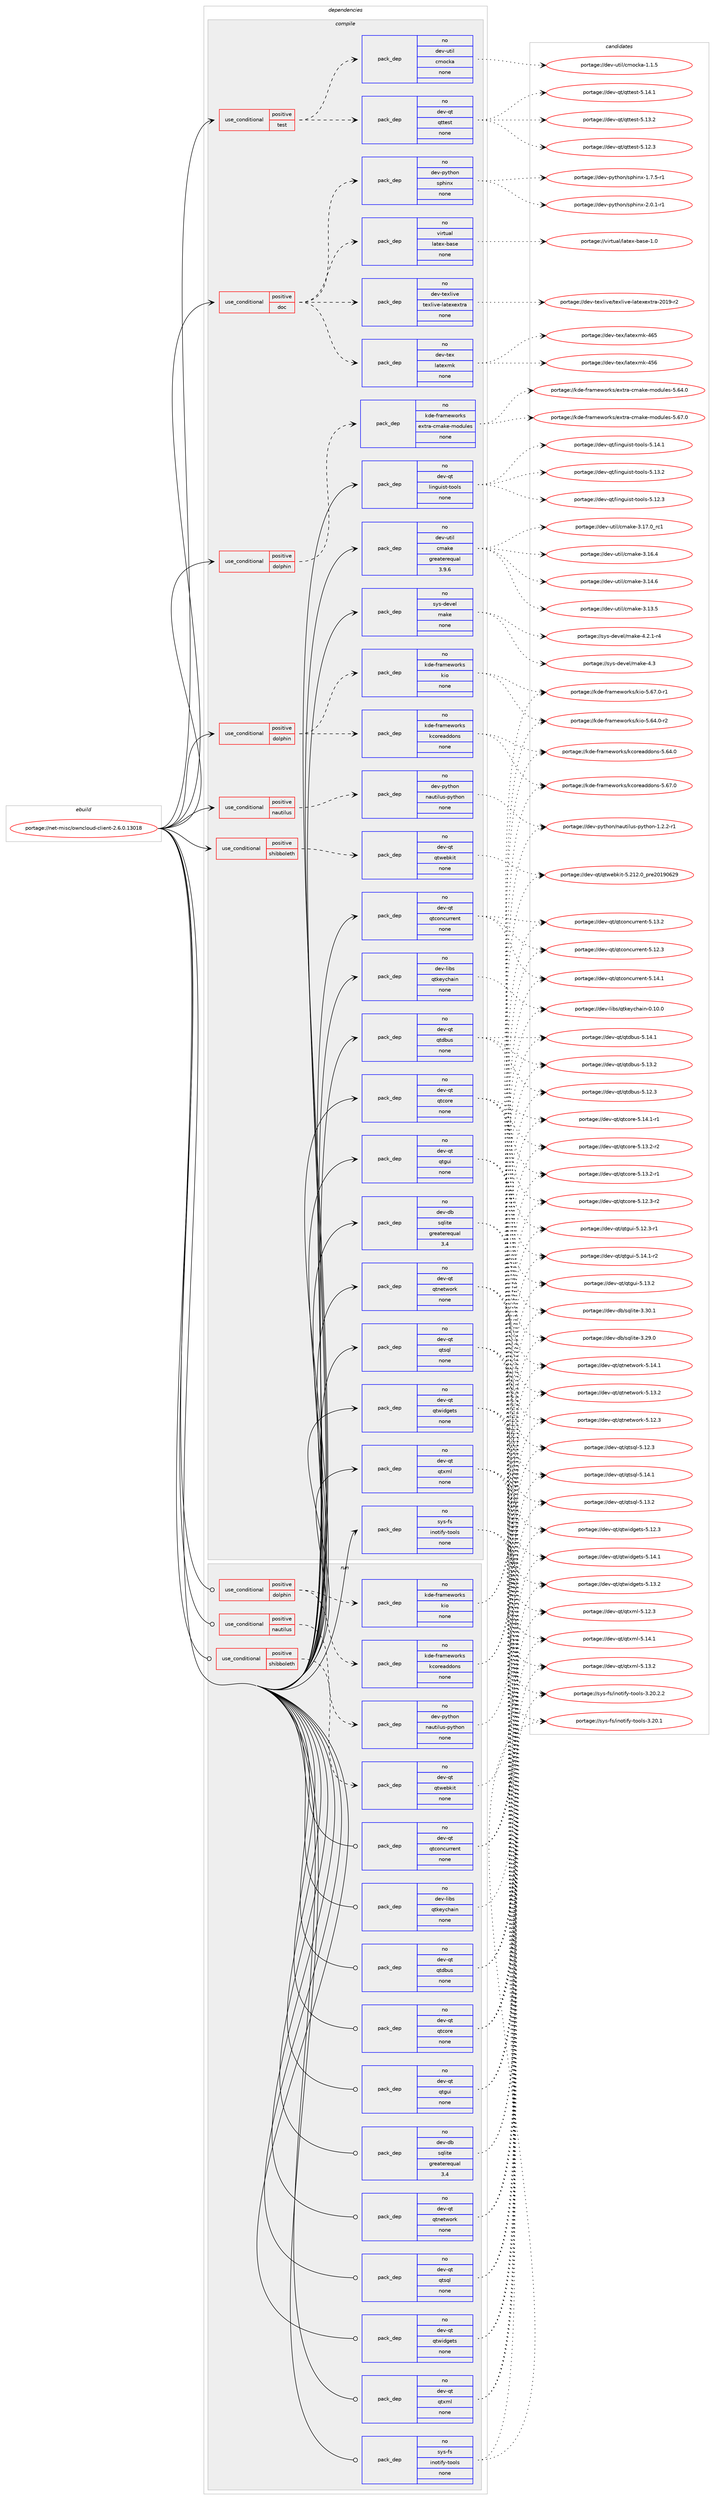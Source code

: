 digraph prolog {

# *************
# Graph options
# *************

newrank=true;
concentrate=true;
compound=true;
graph [rankdir=LR,fontname=Helvetica,fontsize=10,ranksep=1.5];#, ranksep=2.5, nodesep=0.2];
edge  [arrowhead=vee];
node  [fontname=Helvetica,fontsize=10];

# **********
# The ebuild
# **********

subgraph cluster_leftcol {
color=gray;
rank=same;
label=<<i>ebuild</i>>;
id [label="portage://net-misc/owncloud-client-2.6.0.13018", color=red, width=4, href="../net-misc/owncloud-client-2.6.0.13018.svg"];
}

# ****************
# The dependencies
# ****************

subgraph cluster_midcol {
color=gray;
label=<<i>dependencies</i>>;
subgraph cluster_compile {
fillcolor="#eeeeee";
style=filled;
label=<<i>compile</i>>;
subgraph cond16419 {
dependency79088 [label=<<TABLE BORDER="0" CELLBORDER="1" CELLSPACING="0" CELLPADDING="4"><TR><TD ROWSPAN="3" CELLPADDING="10">use_conditional</TD></TR><TR><TD>positive</TD></TR><TR><TD>doc</TD></TR></TABLE>>, shape=none, color=red];
subgraph pack61131 {
dependency79089 [label=<<TABLE BORDER="0" CELLBORDER="1" CELLSPACING="0" CELLPADDING="4" WIDTH="220"><TR><TD ROWSPAN="6" CELLPADDING="30">pack_dep</TD></TR><TR><TD WIDTH="110">no</TD></TR><TR><TD>dev-python</TD></TR><TR><TD>sphinx</TD></TR><TR><TD>none</TD></TR><TR><TD></TD></TR></TABLE>>, shape=none, color=blue];
}
dependency79088:e -> dependency79089:w [weight=20,style="dashed",arrowhead="vee"];
subgraph pack61132 {
dependency79090 [label=<<TABLE BORDER="0" CELLBORDER="1" CELLSPACING="0" CELLPADDING="4" WIDTH="220"><TR><TD ROWSPAN="6" CELLPADDING="30">pack_dep</TD></TR><TR><TD WIDTH="110">no</TD></TR><TR><TD>dev-tex</TD></TR><TR><TD>latexmk</TD></TR><TR><TD>none</TD></TR><TR><TD></TD></TR></TABLE>>, shape=none, color=blue];
}
dependency79088:e -> dependency79090:w [weight=20,style="dashed",arrowhead="vee"];
subgraph pack61133 {
dependency79091 [label=<<TABLE BORDER="0" CELLBORDER="1" CELLSPACING="0" CELLPADDING="4" WIDTH="220"><TR><TD ROWSPAN="6" CELLPADDING="30">pack_dep</TD></TR><TR><TD WIDTH="110">no</TD></TR><TR><TD>dev-texlive</TD></TR><TR><TD>texlive-latexextra</TD></TR><TR><TD>none</TD></TR><TR><TD></TD></TR></TABLE>>, shape=none, color=blue];
}
dependency79088:e -> dependency79091:w [weight=20,style="dashed",arrowhead="vee"];
subgraph pack61134 {
dependency79092 [label=<<TABLE BORDER="0" CELLBORDER="1" CELLSPACING="0" CELLPADDING="4" WIDTH="220"><TR><TD ROWSPAN="6" CELLPADDING="30">pack_dep</TD></TR><TR><TD WIDTH="110">no</TD></TR><TR><TD>virtual</TD></TR><TR><TD>latex-base</TD></TR><TR><TD>none</TD></TR><TR><TD></TD></TR></TABLE>>, shape=none, color=blue];
}
dependency79088:e -> dependency79092:w [weight=20,style="dashed",arrowhead="vee"];
}
id:e -> dependency79088:w [weight=20,style="solid",arrowhead="vee"];
subgraph cond16420 {
dependency79093 [label=<<TABLE BORDER="0" CELLBORDER="1" CELLSPACING="0" CELLPADDING="4"><TR><TD ROWSPAN="3" CELLPADDING="10">use_conditional</TD></TR><TR><TD>positive</TD></TR><TR><TD>dolphin</TD></TR></TABLE>>, shape=none, color=red];
subgraph pack61135 {
dependency79094 [label=<<TABLE BORDER="0" CELLBORDER="1" CELLSPACING="0" CELLPADDING="4" WIDTH="220"><TR><TD ROWSPAN="6" CELLPADDING="30">pack_dep</TD></TR><TR><TD WIDTH="110">no</TD></TR><TR><TD>kde-frameworks</TD></TR><TR><TD>extra-cmake-modules</TD></TR><TR><TD>none</TD></TR><TR><TD></TD></TR></TABLE>>, shape=none, color=blue];
}
dependency79093:e -> dependency79094:w [weight=20,style="dashed",arrowhead="vee"];
}
id:e -> dependency79093:w [weight=20,style="solid",arrowhead="vee"];
subgraph cond16421 {
dependency79095 [label=<<TABLE BORDER="0" CELLBORDER="1" CELLSPACING="0" CELLPADDING="4"><TR><TD ROWSPAN="3" CELLPADDING="10">use_conditional</TD></TR><TR><TD>positive</TD></TR><TR><TD>dolphin</TD></TR></TABLE>>, shape=none, color=red];
subgraph pack61136 {
dependency79096 [label=<<TABLE BORDER="0" CELLBORDER="1" CELLSPACING="0" CELLPADDING="4" WIDTH="220"><TR><TD ROWSPAN="6" CELLPADDING="30">pack_dep</TD></TR><TR><TD WIDTH="110">no</TD></TR><TR><TD>kde-frameworks</TD></TR><TR><TD>kcoreaddons</TD></TR><TR><TD>none</TD></TR><TR><TD></TD></TR></TABLE>>, shape=none, color=blue];
}
dependency79095:e -> dependency79096:w [weight=20,style="dashed",arrowhead="vee"];
subgraph pack61137 {
dependency79097 [label=<<TABLE BORDER="0" CELLBORDER="1" CELLSPACING="0" CELLPADDING="4" WIDTH="220"><TR><TD ROWSPAN="6" CELLPADDING="30">pack_dep</TD></TR><TR><TD WIDTH="110">no</TD></TR><TR><TD>kde-frameworks</TD></TR><TR><TD>kio</TD></TR><TR><TD>none</TD></TR><TR><TD></TD></TR></TABLE>>, shape=none, color=blue];
}
dependency79095:e -> dependency79097:w [weight=20,style="dashed",arrowhead="vee"];
}
id:e -> dependency79095:w [weight=20,style="solid",arrowhead="vee"];
subgraph cond16422 {
dependency79098 [label=<<TABLE BORDER="0" CELLBORDER="1" CELLSPACING="0" CELLPADDING="4"><TR><TD ROWSPAN="3" CELLPADDING="10">use_conditional</TD></TR><TR><TD>positive</TD></TR><TR><TD>nautilus</TD></TR></TABLE>>, shape=none, color=red];
subgraph pack61138 {
dependency79099 [label=<<TABLE BORDER="0" CELLBORDER="1" CELLSPACING="0" CELLPADDING="4" WIDTH="220"><TR><TD ROWSPAN="6" CELLPADDING="30">pack_dep</TD></TR><TR><TD WIDTH="110">no</TD></TR><TR><TD>dev-python</TD></TR><TR><TD>nautilus-python</TD></TR><TR><TD>none</TD></TR><TR><TD></TD></TR></TABLE>>, shape=none, color=blue];
}
dependency79098:e -> dependency79099:w [weight=20,style="dashed",arrowhead="vee"];
}
id:e -> dependency79098:w [weight=20,style="solid",arrowhead="vee"];
subgraph cond16423 {
dependency79100 [label=<<TABLE BORDER="0" CELLBORDER="1" CELLSPACING="0" CELLPADDING="4"><TR><TD ROWSPAN="3" CELLPADDING="10">use_conditional</TD></TR><TR><TD>positive</TD></TR><TR><TD>shibboleth</TD></TR></TABLE>>, shape=none, color=red];
subgraph pack61139 {
dependency79101 [label=<<TABLE BORDER="0" CELLBORDER="1" CELLSPACING="0" CELLPADDING="4" WIDTH="220"><TR><TD ROWSPAN="6" CELLPADDING="30">pack_dep</TD></TR><TR><TD WIDTH="110">no</TD></TR><TR><TD>dev-qt</TD></TR><TR><TD>qtwebkit</TD></TR><TR><TD>none</TD></TR><TR><TD></TD></TR></TABLE>>, shape=none, color=blue];
}
dependency79100:e -> dependency79101:w [weight=20,style="dashed",arrowhead="vee"];
}
id:e -> dependency79100:w [weight=20,style="solid",arrowhead="vee"];
subgraph cond16424 {
dependency79102 [label=<<TABLE BORDER="0" CELLBORDER="1" CELLSPACING="0" CELLPADDING="4"><TR><TD ROWSPAN="3" CELLPADDING="10">use_conditional</TD></TR><TR><TD>positive</TD></TR><TR><TD>test</TD></TR></TABLE>>, shape=none, color=red];
subgraph pack61140 {
dependency79103 [label=<<TABLE BORDER="0" CELLBORDER="1" CELLSPACING="0" CELLPADDING="4" WIDTH="220"><TR><TD ROWSPAN="6" CELLPADDING="30">pack_dep</TD></TR><TR><TD WIDTH="110">no</TD></TR><TR><TD>dev-util</TD></TR><TR><TD>cmocka</TD></TR><TR><TD>none</TD></TR><TR><TD></TD></TR></TABLE>>, shape=none, color=blue];
}
dependency79102:e -> dependency79103:w [weight=20,style="dashed",arrowhead="vee"];
subgraph pack61141 {
dependency79104 [label=<<TABLE BORDER="0" CELLBORDER="1" CELLSPACING="0" CELLPADDING="4" WIDTH="220"><TR><TD ROWSPAN="6" CELLPADDING="30">pack_dep</TD></TR><TR><TD WIDTH="110">no</TD></TR><TR><TD>dev-qt</TD></TR><TR><TD>qttest</TD></TR><TR><TD>none</TD></TR><TR><TD></TD></TR></TABLE>>, shape=none, color=blue];
}
dependency79102:e -> dependency79104:w [weight=20,style="dashed",arrowhead="vee"];
}
id:e -> dependency79102:w [weight=20,style="solid",arrowhead="vee"];
subgraph pack61142 {
dependency79105 [label=<<TABLE BORDER="0" CELLBORDER="1" CELLSPACING="0" CELLPADDING="4" WIDTH="220"><TR><TD ROWSPAN="6" CELLPADDING="30">pack_dep</TD></TR><TR><TD WIDTH="110">no</TD></TR><TR><TD>dev-db</TD></TR><TR><TD>sqlite</TD></TR><TR><TD>greaterequal</TD></TR><TR><TD>3.4</TD></TR></TABLE>>, shape=none, color=blue];
}
id:e -> dependency79105:w [weight=20,style="solid",arrowhead="vee"];
subgraph pack61143 {
dependency79106 [label=<<TABLE BORDER="0" CELLBORDER="1" CELLSPACING="0" CELLPADDING="4" WIDTH="220"><TR><TD ROWSPAN="6" CELLPADDING="30">pack_dep</TD></TR><TR><TD WIDTH="110">no</TD></TR><TR><TD>dev-libs</TD></TR><TR><TD>qtkeychain</TD></TR><TR><TD>none</TD></TR><TR><TD></TD></TR></TABLE>>, shape=none, color=blue];
}
id:e -> dependency79106:w [weight=20,style="solid",arrowhead="vee"];
subgraph pack61144 {
dependency79107 [label=<<TABLE BORDER="0" CELLBORDER="1" CELLSPACING="0" CELLPADDING="4" WIDTH="220"><TR><TD ROWSPAN="6" CELLPADDING="30">pack_dep</TD></TR><TR><TD WIDTH="110">no</TD></TR><TR><TD>dev-qt</TD></TR><TR><TD>linguist-tools</TD></TR><TR><TD>none</TD></TR><TR><TD></TD></TR></TABLE>>, shape=none, color=blue];
}
id:e -> dependency79107:w [weight=20,style="solid",arrowhead="vee"];
subgraph pack61145 {
dependency79108 [label=<<TABLE BORDER="0" CELLBORDER="1" CELLSPACING="0" CELLPADDING="4" WIDTH="220"><TR><TD ROWSPAN="6" CELLPADDING="30">pack_dep</TD></TR><TR><TD WIDTH="110">no</TD></TR><TR><TD>dev-qt</TD></TR><TR><TD>qtconcurrent</TD></TR><TR><TD>none</TD></TR><TR><TD></TD></TR></TABLE>>, shape=none, color=blue];
}
id:e -> dependency79108:w [weight=20,style="solid",arrowhead="vee"];
subgraph pack61146 {
dependency79109 [label=<<TABLE BORDER="0" CELLBORDER="1" CELLSPACING="0" CELLPADDING="4" WIDTH="220"><TR><TD ROWSPAN="6" CELLPADDING="30">pack_dep</TD></TR><TR><TD WIDTH="110">no</TD></TR><TR><TD>dev-qt</TD></TR><TR><TD>qtcore</TD></TR><TR><TD>none</TD></TR><TR><TD></TD></TR></TABLE>>, shape=none, color=blue];
}
id:e -> dependency79109:w [weight=20,style="solid",arrowhead="vee"];
subgraph pack61147 {
dependency79110 [label=<<TABLE BORDER="0" CELLBORDER="1" CELLSPACING="0" CELLPADDING="4" WIDTH="220"><TR><TD ROWSPAN="6" CELLPADDING="30">pack_dep</TD></TR><TR><TD WIDTH="110">no</TD></TR><TR><TD>dev-qt</TD></TR><TR><TD>qtdbus</TD></TR><TR><TD>none</TD></TR><TR><TD></TD></TR></TABLE>>, shape=none, color=blue];
}
id:e -> dependency79110:w [weight=20,style="solid",arrowhead="vee"];
subgraph pack61148 {
dependency79111 [label=<<TABLE BORDER="0" CELLBORDER="1" CELLSPACING="0" CELLPADDING="4" WIDTH="220"><TR><TD ROWSPAN="6" CELLPADDING="30">pack_dep</TD></TR><TR><TD WIDTH="110">no</TD></TR><TR><TD>dev-qt</TD></TR><TR><TD>qtgui</TD></TR><TR><TD>none</TD></TR><TR><TD></TD></TR></TABLE>>, shape=none, color=blue];
}
id:e -> dependency79111:w [weight=20,style="solid",arrowhead="vee"];
subgraph pack61149 {
dependency79112 [label=<<TABLE BORDER="0" CELLBORDER="1" CELLSPACING="0" CELLPADDING="4" WIDTH="220"><TR><TD ROWSPAN="6" CELLPADDING="30">pack_dep</TD></TR><TR><TD WIDTH="110">no</TD></TR><TR><TD>dev-qt</TD></TR><TR><TD>qtnetwork</TD></TR><TR><TD>none</TD></TR><TR><TD></TD></TR></TABLE>>, shape=none, color=blue];
}
id:e -> dependency79112:w [weight=20,style="solid",arrowhead="vee"];
subgraph pack61150 {
dependency79113 [label=<<TABLE BORDER="0" CELLBORDER="1" CELLSPACING="0" CELLPADDING="4" WIDTH="220"><TR><TD ROWSPAN="6" CELLPADDING="30">pack_dep</TD></TR><TR><TD WIDTH="110">no</TD></TR><TR><TD>dev-qt</TD></TR><TR><TD>qtsql</TD></TR><TR><TD>none</TD></TR><TR><TD></TD></TR></TABLE>>, shape=none, color=blue];
}
id:e -> dependency79113:w [weight=20,style="solid",arrowhead="vee"];
subgraph pack61151 {
dependency79114 [label=<<TABLE BORDER="0" CELLBORDER="1" CELLSPACING="0" CELLPADDING="4" WIDTH="220"><TR><TD ROWSPAN="6" CELLPADDING="30">pack_dep</TD></TR><TR><TD WIDTH="110">no</TD></TR><TR><TD>dev-qt</TD></TR><TR><TD>qtwidgets</TD></TR><TR><TD>none</TD></TR><TR><TD></TD></TR></TABLE>>, shape=none, color=blue];
}
id:e -> dependency79114:w [weight=20,style="solid",arrowhead="vee"];
subgraph pack61152 {
dependency79115 [label=<<TABLE BORDER="0" CELLBORDER="1" CELLSPACING="0" CELLPADDING="4" WIDTH="220"><TR><TD ROWSPAN="6" CELLPADDING="30">pack_dep</TD></TR><TR><TD WIDTH="110">no</TD></TR><TR><TD>dev-qt</TD></TR><TR><TD>qtxml</TD></TR><TR><TD>none</TD></TR><TR><TD></TD></TR></TABLE>>, shape=none, color=blue];
}
id:e -> dependency79115:w [weight=20,style="solid",arrowhead="vee"];
subgraph pack61153 {
dependency79116 [label=<<TABLE BORDER="0" CELLBORDER="1" CELLSPACING="0" CELLPADDING="4" WIDTH="220"><TR><TD ROWSPAN="6" CELLPADDING="30">pack_dep</TD></TR><TR><TD WIDTH="110">no</TD></TR><TR><TD>dev-util</TD></TR><TR><TD>cmake</TD></TR><TR><TD>greaterequal</TD></TR><TR><TD>3.9.6</TD></TR></TABLE>>, shape=none, color=blue];
}
id:e -> dependency79116:w [weight=20,style="solid",arrowhead="vee"];
subgraph pack61154 {
dependency79117 [label=<<TABLE BORDER="0" CELLBORDER="1" CELLSPACING="0" CELLPADDING="4" WIDTH="220"><TR><TD ROWSPAN="6" CELLPADDING="30">pack_dep</TD></TR><TR><TD WIDTH="110">no</TD></TR><TR><TD>sys-devel</TD></TR><TR><TD>make</TD></TR><TR><TD>none</TD></TR><TR><TD></TD></TR></TABLE>>, shape=none, color=blue];
}
id:e -> dependency79117:w [weight=20,style="solid",arrowhead="vee"];
subgraph pack61155 {
dependency79118 [label=<<TABLE BORDER="0" CELLBORDER="1" CELLSPACING="0" CELLPADDING="4" WIDTH="220"><TR><TD ROWSPAN="6" CELLPADDING="30">pack_dep</TD></TR><TR><TD WIDTH="110">no</TD></TR><TR><TD>sys-fs</TD></TR><TR><TD>inotify-tools</TD></TR><TR><TD>none</TD></TR><TR><TD></TD></TR></TABLE>>, shape=none, color=blue];
}
id:e -> dependency79118:w [weight=20,style="solid",arrowhead="vee"];
}
subgraph cluster_compileandrun {
fillcolor="#eeeeee";
style=filled;
label=<<i>compile and run</i>>;
}
subgraph cluster_run {
fillcolor="#eeeeee";
style=filled;
label=<<i>run</i>>;
subgraph cond16425 {
dependency79119 [label=<<TABLE BORDER="0" CELLBORDER="1" CELLSPACING="0" CELLPADDING="4"><TR><TD ROWSPAN="3" CELLPADDING="10">use_conditional</TD></TR><TR><TD>positive</TD></TR><TR><TD>dolphin</TD></TR></TABLE>>, shape=none, color=red];
subgraph pack61156 {
dependency79120 [label=<<TABLE BORDER="0" CELLBORDER="1" CELLSPACING="0" CELLPADDING="4" WIDTH="220"><TR><TD ROWSPAN="6" CELLPADDING="30">pack_dep</TD></TR><TR><TD WIDTH="110">no</TD></TR><TR><TD>kde-frameworks</TD></TR><TR><TD>kcoreaddons</TD></TR><TR><TD>none</TD></TR><TR><TD></TD></TR></TABLE>>, shape=none, color=blue];
}
dependency79119:e -> dependency79120:w [weight=20,style="dashed",arrowhead="vee"];
subgraph pack61157 {
dependency79121 [label=<<TABLE BORDER="0" CELLBORDER="1" CELLSPACING="0" CELLPADDING="4" WIDTH="220"><TR><TD ROWSPAN="6" CELLPADDING="30">pack_dep</TD></TR><TR><TD WIDTH="110">no</TD></TR><TR><TD>kde-frameworks</TD></TR><TR><TD>kio</TD></TR><TR><TD>none</TD></TR><TR><TD></TD></TR></TABLE>>, shape=none, color=blue];
}
dependency79119:e -> dependency79121:w [weight=20,style="dashed",arrowhead="vee"];
}
id:e -> dependency79119:w [weight=20,style="solid",arrowhead="odot"];
subgraph cond16426 {
dependency79122 [label=<<TABLE BORDER="0" CELLBORDER="1" CELLSPACING="0" CELLPADDING="4"><TR><TD ROWSPAN="3" CELLPADDING="10">use_conditional</TD></TR><TR><TD>positive</TD></TR><TR><TD>nautilus</TD></TR></TABLE>>, shape=none, color=red];
subgraph pack61158 {
dependency79123 [label=<<TABLE BORDER="0" CELLBORDER="1" CELLSPACING="0" CELLPADDING="4" WIDTH="220"><TR><TD ROWSPAN="6" CELLPADDING="30">pack_dep</TD></TR><TR><TD WIDTH="110">no</TD></TR><TR><TD>dev-python</TD></TR><TR><TD>nautilus-python</TD></TR><TR><TD>none</TD></TR><TR><TD></TD></TR></TABLE>>, shape=none, color=blue];
}
dependency79122:e -> dependency79123:w [weight=20,style="dashed",arrowhead="vee"];
}
id:e -> dependency79122:w [weight=20,style="solid",arrowhead="odot"];
subgraph cond16427 {
dependency79124 [label=<<TABLE BORDER="0" CELLBORDER="1" CELLSPACING="0" CELLPADDING="4"><TR><TD ROWSPAN="3" CELLPADDING="10">use_conditional</TD></TR><TR><TD>positive</TD></TR><TR><TD>shibboleth</TD></TR></TABLE>>, shape=none, color=red];
subgraph pack61159 {
dependency79125 [label=<<TABLE BORDER="0" CELLBORDER="1" CELLSPACING="0" CELLPADDING="4" WIDTH="220"><TR><TD ROWSPAN="6" CELLPADDING="30">pack_dep</TD></TR><TR><TD WIDTH="110">no</TD></TR><TR><TD>dev-qt</TD></TR><TR><TD>qtwebkit</TD></TR><TR><TD>none</TD></TR><TR><TD></TD></TR></TABLE>>, shape=none, color=blue];
}
dependency79124:e -> dependency79125:w [weight=20,style="dashed",arrowhead="vee"];
}
id:e -> dependency79124:w [weight=20,style="solid",arrowhead="odot"];
subgraph pack61160 {
dependency79126 [label=<<TABLE BORDER="0" CELLBORDER="1" CELLSPACING="0" CELLPADDING="4" WIDTH="220"><TR><TD ROWSPAN="6" CELLPADDING="30">pack_dep</TD></TR><TR><TD WIDTH="110">no</TD></TR><TR><TD>dev-db</TD></TR><TR><TD>sqlite</TD></TR><TR><TD>greaterequal</TD></TR><TR><TD>3.4</TD></TR></TABLE>>, shape=none, color=blue];
}
id:e -> dependency79126:w [weight=20,style="solid",arrowhead="odot"];
subgraph pack61161 {
dependency79127 [label=<<TABLE BORDER="0" CELLBORDER="1" CELLSPACING="0" CELLPADDING="4" WIDTH="220"><TR><TD ROWSPAN="6" CELLPADDING="30">pack_dep</TD></TR><TR><TD WIDTH="110">no</TD></TR><TR><TD>dev-libs</TD></TR><TR><TD>qtkeychain</TD></TR><TR><TD>none</TD></TR><TR><TD></TD></TR></TABLE>>, shape=none, color=blue];
}
id:e -> dependency79127:w [weight=20,style="solid",arrowhead="odot"];
subgraph pack61162 {
dependency79128 [label=<<TABLE BORDER="0" CELLBORDER="1" CELLSPACING="0" CELLPADDING="4" WIDTH="220"><TR><TD ROWSPAN="6" CELLPADDING="30">pack_dep</TD></TR><TR><TD WIDTH="110">no</TD></TR><TR><TD>dev-qt</TD></TR><TR><TD>qtconcurrent</TD></TR><TR><TD>none</TD></TR><TR><TD></TD></TR></TABLE>>, shape=none, color=blue];
}
id:e -> dependency79128:w [weight=20,style="solid",arrowhead="odot"];
subgraph pack61163 {
dependency79129 [label=<<TABLE BORDER="0" CELLBORDER="1" CELLSPACING="0" CELLPADDING="4" WIDTH="220"><TR><TD ROWSPAN="6" CELLPADDING="30">pack_dep</TD></TR><TR><TD WIDTH="110">no</TD></TR><TR><TD>dev-qt</TD></TR><TR><TD>qtcore</TD></TR><TR><TD>none</TD></TR><TR><TD></TD></TR></TABLE>>, shape=none, color=blue];
}
id:e -> dependency79129:w [weight=20,style="solid",arrowhead="odot"];
subgraph pack61164 {
dependency79130 [label=<<TABLE BORDER="0" CELLBORDER="1" CELLSPACING="0" CELLPADDING="4" WIDTH="220"><TR><TD ROWSPAN="6" CELLPADDING="30">pack_dep</TD></TR><TR><TD WIDTH="110">no</TD></TR><TR><TD>dev-qt</TD></TR><TR><TD>qtdbus</TD></TR><TR><TD>none</TD></TR><TR><TD></TD></TR></TABLE>>, shape=none, color=blue];
}
id:e -> dependency79130:w [weight=20,style="solid",arrowhead="odot"];
subgraph pack61165 {
dependency79131 [label=<<TABLE BORDER="0" CELLBORDER="1" CELLSPACING="0" CELLPADDING="4" WIDTH="220"><TR><TD ROWSPAN="6" CELLPADDING="30">pack_dep</TD></TR><TR><TD WIDTH="110">no</TD></TR><TR><TD>dev-qt</TD></TR><TR><TD>qtgui</TD></TR><TR><TD>none</TD></TR><TR><TD></TD></TR></TABLE>>, shape=none, color=blue];
}
id:e -> dependency79131:w [weight=20,style="solid",arrowhead="odot"];
subgraph pack61166 {
dependency79132 [label=<<TABLE BORDER="0" CELLBORDER="1" CELLSPACING="0" CELLPADDING="4" WIDTH="220"><TR><TD ROWSPAN="6" CELLPADDING="30">pack_dep</TD></TR><TR><TD WIDTH="110">no</TD></TR><TR><TD>dev-qt</TD></TR><TR><TD>qtnetwork</TD></TR><TR><TD>none</TD></TR><TR><TD></TD></TR></TABLE>>, shape=none, color=blue];
}
id:e -> dependency79132:w [weight=20,style="solid",arrowhead="odot"];
subgraph pack61167 {
dependency79133 [label=<<TABLE BORDER="0" CELLBORDER="1" CELLSPACING="0" CELLPADDING="4" WIDTH="220"><TR><TD ROWSPAN="6" CELLPADDING="30">pack_dep</TD></TR><TR><TD WIDTH="110">no</TD></TR><TR><TD>dev-qt</TD></TR><TR><TD>qtsql</TD></TR><TR><TD>none</TD></TR><TR><TD></TD></TR></TABLE>>, shape=none, color=blue];
}
id:e -> dependency79133:w [weight=20,style="solid",arrowhead="odot"];
subgraph pack61168 {
dependency79134 [label=<<TABLE BORDER="0" CELLBORDER="1" CELLSPACING="0" CELLPADDING="4" WIDTH="220"><TR><TD ROWSPAN="6" CELLPADDING="30">pack_dep</TD></TR><TR><TD WIDTH="110">no</TD></TR><TR><TD>dev-qt</TD></TR><TR><TD>qtwidgets</TD></TR><TR><TD>none</TD></TR><TR><TD></TD></TR></TABLE>>, shape=none, color=blue];
}
id:e -> dependency79134:w [weight=20,style="solid",arrowhead="odot"];
subgraph pack61169 {
dependency79135 [label=<<TABLE BORDER="0" CELLBORDER="1" CELLSPACING="0" CELLPADDING="4" WIDTH="220"><TR><TD ROWSPAN="6" CELLPADDING="30">pack_dep</TD></TR><TR><TD WIDTH="110">no</TD></TR><TR><TD>dev-qt</TD></TR><TR><TD>qtxml</TD></TR><TR><TD>none</TD></TR><TR><TD></TD></TR></TABLE>>, shape=none, color=blue];
}
id:e -> dependency79135:w [weight=20,style="solid",arrowhead="odot"];
subgraph pack61170 {
dependency79136 [label=<<TABLE BORDER="0" CELLBORDER="1" CELLSPACING="0" CELLPADDING="4" WIDTH="220"><TR><TD ROWSPAN="6" CELLPADDING="30">pack_dep</TD></TR><TR><TD WIDTH="110">no</TD></TR><TR><TD>sys-fs</TD></TR><TR><TD>inotify-tools</TD></TR><TR><TD>none</TD></TR><TR><TD></TD></TR></TABLE>>, shape=none, color=blue];
}
id:e -> dependency79136:w [weight=20,style="solid",arrowhead="odot"];
}
}

# **************
# The candidates
# **************

subgraph cluster_choices {
rank=same;
color=gray;
label=<<i>candidates</i>>;

subgraph choice61131 {
color=black;
nodesep=1;
choice10010111845112121116104111110471151121041051101204550464846494511449 [label="portage://dev-python/sphinx-2.0.1-r1", color=red, width=4,href="../dev-python/sphinx-2.0.1-r1.svg"];
choice10010111845112121116104111110471151121041051101204549465546534511449 [label="portage://dev-python/sphinx-1.7.5-r1", color=red, width=4,href="../dev-python/sphinx-1.7.5-r1.svg"];
dependency79089:e -> choice10010111845112121116104111110471151121041051101204550464846494511449:w [style=dotted,weight="100"];
dependency79089:e -> choice10010111845112121116104111110471151121041051101204549465546534511449:w [style=dotted,weight="100"];
}
subgraph choice61132 {
color=black;
nodesep=1;
choice10010111845116101120471089711610112010910745525453 [label="portage://dev-tex/latexmk-465", color=red, width=4,href="../dev-tex/latexmk-465.svg"];
choice10010111845116101120471089711610112010910745525354 [label="portage://dev-tex/latexmk-456", color=red, width=4,href="../dev-tex/latexmk-456.svg"];
dependency79090:e -> choice10010111845116101120471089711610112010910745525453:w [style=dotted,weight="100"];
dependency79090:e -> choice10010111845116101120471089711610112010910745525354:w [style=dotted,weight="100"];
}
subgraph choice61133 {
color=black;
nodesep=1;
choice100101118451161011201081051181014711610112010810511810145108971161011201011201161149745504849574511450 [label="portage://dev-texlive/texlive-latexextra-2019-r2", color=red, width=4,href="../dev-texlive/texlive-latexextra-2019-r2.svg"];
dependency79091:e -> choice100101118451161011201081051181014711610112010810511810145108971161011201011201161149745504849574511450:w [style=dotted,weight="100"];
}
subgraph choice61134 {
color=black;
nodesep=1;
choice11810511411611797108471089711610112045989711510145494648 [label="portage://virtual/latex-base-1.0", color=red, width=4,href="../virtual/latex-base-1.0.svg"];
dependency79092:e -> choice11810511411611797108471089711610112045989711510145494648:w [style=dotted,weight="100"];
}
subgraph choice61135 {
color=black;
nodesep=1;
choice107100101451021149710910111911111410711547101120116114974599109971071014510911110011710810111545534654554648 [label="portage://kde-frameworks/extra-cmake-modules-5.67.0", color=red, width=4,href="../kde-frameworks/extra-cmake-modules-5.67.0.svg"];
choice107100101451021149710910111911111410711547101120116114974599109971071014510911110011710810111545534654524648 [label="portage://kde-frameworks/extra-cmake-modules-5.64.0", color=red, width=4,href="../kde-frameworks/extra-cmake-modules-5.64.0.svg"];
dependency79094:e -> choice107100101451021149710910111911111410711547101120116114974599109971071014510911110011710810111545534654554648:w [style=dotted,weight="100"];
dependency79094:e -> choice107100101451021149710910111911111410711547101120116114974599109971071014510911110011710810111545534654524648:w [style=dotted,weight="100"];
}
subgraph choice61136 {
color=black;
nodesep=1;
choice107100101451021149710910111911111410711547107991111141019710010011111011545534654554648 [label="portage://kde-frameworks/kcoreaddons-5.67.0", color=red, width=4,href="../kde-frameworks/kcoreaddons-5.67.0.svg"];
choice107100101451021149710910111911111410711547107991111141019710010011111011545534654524648 [label="portage://kde-frameworks/kcoreaddons-5.64.0", color=red, width=4,href="../kde-frameworks/kcoreaddons-5.64.0.svg"];
dependency79096:e -> choice107100101451021149710910111911111410711547107991111141019710010011111011545534654554648:w [style=dotted,weight="100"];
dependency79096:e -> choice107100101451021149710910111911111410711547107991111141019710010011111011545534654524648:w [style=dotted,weight="100"];
}
subgraph choice61137 {
color=black;
nodesep=1;
choice107100101451021149710910111911111410711547107105111455346545546484511449 [label="portage://kde-frameworks/kio-5.67.0-r1", color=red, width=4,href="../kde-frameworks/kio-5.67.0-r1.svg"];
choice107100101451021149710910111911111410711547107105111455346545246484511450 [label="portage://kde-frameworks/kio-5.64.0-r2", color=red, width=4,href="../kde-frameworks/kio-5.64.0-r2.svg"];
dependency79097:e -> choice107100101451021149710910111911111410711547107105111455346545546484511449:w [style=dotted,weight="100"];
dependency79097:e -> choice107100101451021149710910111911111410711547107105111455346545246484511450:w [style=dotted,weight="100"];
}
subgraph choice61138 {
color=black;
nodesep=1;
choice100101118451121211161041111104711097117116105108117115451121211161041111104549465046504511449 [label="portage://dev-python/nautilus-python-1.2.2-r1", color=red, width=4,href="../dev-python/nautilus-python-1.2.2-r1.svg"];
dependency79099:e -> choice100101118451121211161041111104711097117116105108117115451121211161041111104549465046504511449:w [style=dotted,weight="100"];
}
subgraph choice61139 {
color=black;
nodesep=1;
choice1001011184511311647113116119101981071051164553465049504648951121141015048495748545057 [label="portage://dev-qt/qtwebkit-5.212.0_pre20190629", color=red, width=4,href="../dev-qt/qtwebkit-5.212.0_pre20190629.svg"];
dependency79101:e -> choice1001011184511311647113116119101981071051164553465049504648951121141015048495748545057:w [style=dotted,weight="100"];
}
subgraph choice61140 {
color=black;
nodesep=1;
choice1001011184511711610510847991091119910797454946494653 [label="portage://dev-util/cmocka-1.1.5", color=red, width=4,href="../dev-util/cmocka-1.1.5.svg"];
dependency79103:e -> choice1001011184511711610510847991091119910797454946494653:w [style=dotted,weight="100"];
}
subgraph choice61141 {
color=black;
nodesep=1;
choice100101118451131164711311611610111511645534649524649 [label="portage://dev-qt/qttest-5.14.1", color=red, width=4,href="../dev-qt/qttest-5.14.1.svg"];
choice100101118451131164711311611610111511645534649514650 [label="portage://dev-qt/qttest-5.13.2", color=red, width=4,href="../dev-qt/qttest-5.13.2.svg"];
choice100101118451131164711311611610111511645534649504651 [label="portage://dev-qt/qttest-5.12.3", color=red, width=4,href="../dev-qt/qttest-5.12.3.svg"];
dependency79104:e -> choice100101118451131164711311611610111511645534649524649:w [style=dotted,weight="100"];
dependency79104:e -> choice100101118451131164711311611610111511645534649514650:w [style=dotted,weight="100"];
dependency79104:e -> choice100101118451131164711311611610111511645534649504651:w [style=dotted,weight="100"];
}
subgraph choice61142 {
color=black;
nodesep=1;
choice10010111845100984711511310810511610145514651484649 [label="portage://dev-db/sqlite-3.30.1", color=red, width=4,href="../dev-db/sqlite-3.30.1.svg"];
choice10010111845100984711511310810511610145514650574648 [label="portage://dev-db/sqlite-3.29.0", color=red, width=4,href="../dev-db/sqlite-3.29.0.svg"];
dependency79105:e -> choice10010111845100984711511310810511610145514651484649:w [style=dotted,weight="100"];
dependency79105:e -> choice10010111845100984711511310810511610145514650574648:w [style=dotted,weight="100"];
}
subgraph choice61143 {
color=black;
nodesep=1;
choice100101118451081059811547113116107101121991049710511045484649484648 [label="portage://dev-libs/qtkeychain-0.10.0", color=red, width=4,href="../dev-libs/qtkeychain-0.10.0.svg"];
dependency79106:e -> choice100101118451081059811547113116107101121991049710511045484649484648:w [style=dotted,weight="100"];
}
subgraph choice61144 {
color=black;
nodesep=1;
choice10010111845113116471081051101031171051151164511611111110811545534649524649 [label="portage://dev-qt/linguist-tools-5.14.1", color=red, width=4,href="../dev-qt/linguist-tools-5.14.1.svg"];
choice10010111845113116471081051101031171051151164511611111110811545534649514650 [label="portage://dev-qt/linguist-tools-5.13.2", color=red, width=4,href="../dev-qt/linguist-tools-5.13.2.svg"];
choice10010111845113116471081051101031171051151164511611111110811545534649504651 [label="portage://dev-qt/linguist-tools-5.12.3", color=red, width=4,href="../dev-qt/linguist-tools-5.12.3.svg"];
dependency79107:e -> choice10010111845113116471081051101031171051151164511611111110811545534649524649:w [style=dotted,weight="100"];
dependency79107:e -> choice10010111845113116471081051101031171051151164511611111110811545534649514650:w [style=dotted,weight="100"];
dependency79107:e -> choice10010111845113116471081051101031171051151164511611111110811545534649504651:w [style=dotted,weight="100"];
}
subgraph choice61145 {
color=black;
nodesep=1;
choice1001011184511311647113116991111109911711411410111011645534649524649 [label="portage://dev-qt/qtconcurrent-5.14.1", color=red, width=4,href="../dev-qt/qtconcurrent-5.14.1.svg"];
choice1001011184511311647113116991111109911711411410111011645534649514650 [label="portage://dev-qt/qtconcurrent-5.13.2", color=red, width=4,href="../dev-qt/qtconcurrent-5.13.2.svg"];
choice1001011184511311647113116991111109911711411410111011645534649504651 [label="portage://dev-qt/qtconcurrent-5.12.3", color=red, width=4,href="../dev-qt/qtconcurrent-5.12.3.svg"];
dependency79108:e -> choice1001011184511311647113116991111109911711411410111011645534649524649:w [style=dotted,weight="100"];
dependency79108:e -> choice1001011184511311647113116991111109911711411410111011645534649514650:w [style=dotted,weight="100"];
dependency79108:e -> choice1001011184511311647113116991111109911711411410111011645534649504651:w [style=dotted,weight="100"];
}
subgraph choice61146 {
color=black;
nodesep=1;
choice100101118451131164711311699111114101455346495246494511449 [label="portage://dev-qt/qtcore-5.14.1-r1", color=red, width=4,href="../dev-qt/qtcore-5.14.1-r1.svg"];
choice100101118451131164711311699111114101455346495146504511450 [label="portage://dev-qt/qtcore-5.13.2-r2", color=red, width=4,href="../dev-qt/qtcore-5.13.2-r2.svg"];
choice100101118451131164711311699111114101455346495146504511449 [label="portage://dev-qt/qtcore-5.13.2-r1", color=red, width=4,href="../dev-qt/qtcore-5.13.2-r1.svg"];
choice100101118451131164711311699111114101455346495046514511450 [label="portage://dev-qt/qtcore-5.12.3-r2", color=red, width=4,href="../dev-qt/qtcore-5.12.3-r2.svg"];
dependency79109:e -> choice100101118451131164711311699111114101455346495246494511449:w [style=dotted,weight="100"];
dependency79109:e -> choice100101118451131164711311699111114101455346495146504511450:w [style=dotted,weight="100"];
dependency79109:e -> choice100101118451131164711311699111114101455346495146504511449:w [style=dotted,weight="100"];
dependency79109:e -> choice100101118451131164711311699111114101455346495046514511450:w [style=dotted,weight="100"];
}
subgraph choice61147 {
color=black;
nodesep=1;
choice10010111845113116471131161009811711545534649524649 [label="portage://dev-qt/qtdbus-5.14.1", color=red, width=4,href="../dev-qt/qtdbus-5.14.1.svg"];
choice10010111845113116471131161009811711545534649514650 [label="portage://dev-qt/qtdbus-5.13.2", color=red, width=4,href="../dev-qt/qtdbus-5.13.2.svg"];
choice10010111845113116471131161009811711545534649504651 [label="portage://dev-qt/qtdbus-5.12.3", color=red, width=4,href="../dev-qt/qtdbus-5.12.3.svg"];
dependency79110:e -> choice10010111845113116471131161009811711545534649524649:w [style=dotted,weight="100"];
dependency79110:e -> choice10010111845113116471131161009811711545534649514650:w [style=dotted,weight="100"];
dependency79110:e -> choice10010111845113116471131161009811711545534649504651:w [style=dotted,weight="100"];
}
subgraph choice61148 {
color=black;
nodesep=1;
choice1001011184511311647113116103117105455346495246494511450 [label="portage://dev-qt/qtgui-5.14.1-r2", color=red, width=4,href="../dev-qt/qtgui-5.14.1-r2.svg"];
choice100101118451131164711311610311710545534649514650 [label="portage://dev-qt/qtgui-5.13.2", color=red, width=4,href="../dev-qt/qtgui-5.13.2.svg"];
choice1001011184511311647113116103117105455346495046514511449 [label="portage://dev-qt/qtgui-5.12.3-r1", color=red, width=4,href="../dev-qt/qtgui-5.12.3-r1.svg"];
dependency79111:e -> choice1001011184511311647113116103117105455346495246494511450:w [style=dotted,weight="100"];
dependency79111:e -> choice100101118451131164711311610311710545534649514650:w [style=dotted,weight="100"];
dependency79111:e -> choice1001011184511311647113116103117105455346495046514511449:w [style=dotted,weight="100"];
}
subgraph choice61149 {
color=black;
nodesep=1;
choice100101118451131164711311611010111611911111410745534649524649 [label="portage://dev-qt/qtnetwork-5.14.1", color=red, width=4,href="../dev-qt/qtnetwork-5.14.1.svg"];
choice100101118451131164711311611010111611911111410745534649514650 [label="portage://dev-qt/qtnetwork-5.13.2", color=red, width=4,href="../dev-qt/qtnetwork-5.13.2.svg"];
choice100101118451131164711311611010111611911111410745534649504651 [label="portage://dev-qt/qtnetwork-5.12.3", color=red, width=4,href="../dev-qt/qtnetwork-5.12.3.svg"];
dependency79112:e -> choice100101118451131164711311611010111611911111410745534649524649:w [style=dotted,weight="100"];
dependency79112:e -> choice100101118451131164711311611010111611911111410745534649514650:w [style=dotted,weight="100"];
dependency79112:e -> choice100101118451131164711311611010111611911111410745534649504651:w [style=dotted,weight="100"];
}
subgraph choice61150 {
color=black;
nodesep=1;
choice100101118451131164711311611511310845534649524649 [label="portage://dev-qt/qtsql-5.14.1", color=red, width=4,href="../dev-qt/qtsql-5.14.1.svg"];
choice100101118451131164711311611511310845534649514650 [label="portage://dev-qt/qtsql-5.13.2", color=red, width=4,href="../dev-qt/qtsql-5.13.2.svg"];
choice100101118451131164711311611511310845534649504651 [label="portage://dev-qt/qtsql-5.12.3", color=red, width=4,href="../dev-qt/qtsql-5.12.3.svg"];
dependency79113:e -> choice100101118451131164711311611511310845534649524649:w [style=dotted,weight="100"];
dependency79113:e -> choice100101118451131164711311611511310845534649514650:w [style=dotted,weight="100"];
dependency79113:e -> choice100101118451131164711311611511310845534649504651:w [style=dotted,weight="100"];
}
subgraph choice61151 {
color=black;
nodesep=1;
choice100101118451131164711311611910510010310111611545534649524649 [label="portage://dev-qt/qtwidgets-5.14.1", color=red, width=4,href="../dev-qt/qtwidgets-5.14.1.svg"];
choice100101118451131164711311611910510010310111611545534649514650 [label="portage://dev-qt/qtwidgets-5.13.2", color=red, width=4,href="../dev-qt/qtwidgets-5.13.2.svg"];
choice100101118451131164711311611910510010310111611545534649504651 [label="portage://dev-qt/qtwidgets-5.12.3", color=red, width=4,href="../dev-qt/qtwidgets-5.12.3.svg"];
dependency79114:e -> choice100101118451131164711311611910510010310111611545534649524649:w [style=dotted,weight="100"];
dependency79114:e -> choice100101118451131164711311611910510010310111611545534649514650:w [style=dotted,weight="100"];
dependency79114:e -> choice100101118451131164711311611910510010310111611545534649504651:w [style=dotted,weight="100"];
}
subgraph choice61152 {
color=black;
nodesep=1;
choice100101118451131164711311612010910845534649524649 [label="portage://dev-qt/qtxml-5.14.1", color=red, width=4,href="../dev-qt/qtxml-5.14.1.svg"];
choice100101118451131164711311612010910845534649514650 [label="portage://dev-qt/qtxml-5.13.2", color=red, width=4,href="../dev-qt/qtxml-5.13.2.svg"];
choice100101118451131164711311612010910845534649504651 [label="portage://dev-qt/qtxml-5.12.3", color=red, width=4,href="../dev-qt/qtxml-5.12.3.svg"];
dependency79115:e -> choice100101118451131164711311612010910845534649524649:w [style=dotted,weight="100"];
dependency79115:e -> choice100101118451131164711311612010910845534649514650:w [style=dotted,weight="100"];
dependency79115:e -> choice100101118451131164711311612010910845534649504651:w [style=dotted,weight="100"];
}
subgraph choice61153 {
color=black;
nodesep=1;
choice1001011184511711610510847991099710710145514649554648951149949 [label="portage://dev-util/cmake-3.17.0_rc1", color=red, width=4,href="../dev-util/cmake-3.17.0_rc1.svg"];
choice1001011184511711610510847991099710710145514649544652 [label="portage://dev-util/cmake-3.16.4", color=red, width=4,href="../dev-util/cmake-3.16.4.svg"];
choice1001011184511711610510847991099710710145514649524654 [label="portage://dev-util/cmake-3.14.6", color=red, width=4,href="../dev-util/cmake-3.14.6.svg"];
choice1001011184511711610510847991099710710145514649514653 [label="portage://dev-util/cmake-3.13.5", color=red, width=4,href="../dev-util/cmake-3.13.5.svg"];
dependency79116:e -> choice1001011184511711610510847991099710710145514649554648951149949:w [style=dotted,weight="100"];
dependency79116:e -> choice1001011184511711610510847991099710710145514649544652:w [style=dotted,weight="100"];
dependency79116:e -> choice1001011184511711610510847991099710710145514649524654:w [style=dotted,weight="100"];
dependency79116:e -> choice1001011184511711610510847991099710710145514649514653:w [style=dotted,weight="100"];
}
subgraph choice61154 {
color=black;
nodesep=1;
choice11512111545100101118101108471099710710145524651 [label="portage://sys-devel/make-4.3", color=red, width=4,href="../sys-devel/make-4.3.svg"];
choice1151211154510010111810110847109971071014552465046494511452 [label="portage://sys-devel/make-4.2.1-r4", color=red, width=4,href="../sys-devel/make-4.2.1-r4.svg"];
dependency79117:e -> choice11512111545100101118101108471099710710145524651:w [style=dotted,weight="100"];
dependency79117:e -> choice1151211154510010111810110847109971071014552465046494511452:w [style=dotted,weight="100"];
}
subgraph choice61155 {
color=black;
nodesep=1;
choice115121115451021154710511011111610510212145116111111108115455146504846504650 [label="portage://sys-fs/inotify-tools-3.20.2.2", color=red, width=4,href="../sys-fs/inotify-tools-3.20.2.2.svg"];
choice11512111545102115471051101111161051021214511611111110811545514650484649 [label="portage://sys-fs/inotify-tools-3.20.1", color=red, width=4,href="../sys-fs/inotify-tools-3.20.1.svg"];
dependency79118:e -> choice115121115451021154710511011111610510212145116111111108115455146504846504650:w [style=dotted,weight="100"];
dependency79118:e -> choice11512111545102115471051101111161051021214511611111110811545514650484649:w [style=dotted,weight="100"];
}
subgraph choice61156 {
color=black;
nodesep=1;
choice107100101451021149710910111911111410711547107991111141019710010011111011545534654554648 [label="portage://kde-frameworks/kcoreaddons-5.67.0", color=red, width=4,href="../kde-frameworks/kcoreaddons-5.67.0.svg"];
choice107100101451021149710910111911111410711547107991111141019710010011111011545534654524648 [label="portage://kde-frameworks/kcoreaddons-5.64.0", color=red, width=4,href="../kde-frameworks/kcoreaddons-5.64.0.svg"];
dependency79120:e -> choice107100101451021149710910111911111410711547107991111141019710010011111011545534654554648:w [style=dotted,weight="100"];
dependency79120:e -> choice107100101451021149710910111911111410711547107991111141019710010011111011545534654524648:w [style=dotted,weight="100"];
}
subgraph choice61157 {
color=black;
nodesep=1;
choice107100101451021149710910111911111410711547107105111455346545546484511449 [label="portage://kde-frameworks/kio-5.67.0-r1", color=red, width=4,href="../kde-frameworks/kio-5.67.0-r1.svg"];
choice107100101451021149710910111911111410711547107105111455346545246484511450 [label="portage://kde-frameworks/kio-5.64.0-r2", color=red, width=4,href="../kde-frameworks/kio-5.64.0-r2.svg"];
dependency79121:e -> choice107100101451021149710910111911111410711547107105111455346545546484511449:w [style=dotted,weight="100"];
dependency79121:e -> choice107100101451021149710910111911111410711547107105111455346545246484511450:w [style=dotted,weight="100"];
}
subgraph choice61158 {
color=black;
nodesep=1;
choice100101118451121211161041111104711097117116105108117115451121211161041111104549465046504511449 [label="portage://dev-python/nautilus-python-1.2.2-r1", color=red, width=4,href="../dev-python/nautilus-python-1.2.2-r1.svg"];
dependency79123:e -> choice100101118451121211161041111104711097117116105108117115451121211161041111104549465046504511449:w [style=dotted,weight="100"];
}
subgraph choice61159 {
color=black;
nodesep=1;
choice1001011184511311647113116119101981071051164553465049504648951121141015048495748545057 [label="portage://dev-qt/qtwebkit-5.212.0_pre20190629", color=red, width=4,href="../dev-qt/qtwebkit-5.212.0_pre20190629.svg"];
dependency79125:e -> choice1001011184511311647113116119101981071051164553465049504648951121141015048495748545057:w [style=dotted,weight="100"];
}
subgraph choice61160 {
color=black;
nodesep=1;
choice10010111845100984711511310810511610145514651484649 [label="portage://dev-db/sqlite-3.30.1", color=red, width=4,href="../dev-db/sqlite-3.30.1.svg"];
choice10010111845100984711511310810511610145514650574648 [label="portage://dev-db/sqlite-3.29.0", color=red, width=4,href="../dev-db/sqlite-3.29.0.svg"];
dependency79126:e -> choice10010111845100984711511310810511610145514651484649:w [style=dotted,weight="100"];
dependency79126:e -> choice10010111845100984711511310810511610145514650574648:w [style=dotted,weight="100"];
}
subgraph choice61161 {
color=black;
nodesep=1;
choice100101118451081059811547113116107101121991049710511045484649484648 [label="portage://dev-libs/qtkeychain-0.10.0", color=red, width=4,href="../dev-libs/qtkeychain-0.10.0.svg"];
dependency79127:e -> choice100101118451081059811547113116107101121991049710511045484649484648:w [style=dotted,weight="100"];
}
subgraph choice61162 {
color=black;
nodesep=1;
choice1001011184511311647113116991111109911711411410111011645534649524649 [label="portage://dev-qt/qtconcurrent-5.14.1", color=red, width=4,href="../dev-qt/qtconcurrent-5.14.1.svg"];
choice1001011184511311647113116991111109911711411410111011645534649514650 [label="portage://dev-qt/qtconcurrent-5.13.2", color=red, width=4,href="../dev-qt/qtconcurrent-5.13.2.svg"];
choice1001011184511311647113116991111109911711411410111011645534649504651 [label="portage://dev-qt/qtconcurrent-5.12.3", color=red, width=4,href="../dev-qt/qtconcurrent-5.12.3.svg"];
dependency79128:e -> choice1001011184511311647113116991111109911711411410111011645534649524649:w [style=dotted,weight="100"];
dependency79128:e -> choice1001011184511311647113116991111109911711411410111011645534649514650:w [style=dotted,weight="100"];
dependency79128:e -> choice1001011184511311647113116991111109911711411410111011645534649504651:w [style=dotted,weight="100"];
}
subgraph choice61163 {
color=black;
nodesep=1;
choice100101118451131164711311699111114101455346495246494511449 [label="portage://dev-qt/qtcore-5.14.1-r1", color=red, width=4,href="../dev-qt/qtcore-5.14.1-r1.svg"];
choice100101118451131164711311699111114101455346495146504511450 [label="portage://dev-qt/qtcore-5.13.2-r2", color=red, width=4,href="../dev-qt/qtcore-5.13.2-r2.svg"];
choice100101118451131164711311699111114101455346495146504511449 [label="portage://dev-qt/qtcore-5.13.2-r1", color=red, width=4,href="../dev-qt/qtcore-5.13.2-r1.svg"];
choice100101118451131164711311699111114101455346495046514511450 [label="portage://dev-qt/qtcore-5.12.3-r2", color=red, width=4,href="../dev-qt/qtcore-5.12.3-r2.svg"];
dependency79129:e -> choice100101118451131164711311699111114101455346495246494511449:w [style=dotted,weight="100"];
dependency79129:e -> choice100101118451131164711311699111114101455346495146504511450:w [style=dotted,weight="100"];
dependency79129:e -> choice100101118451131164711311699111114101455346495146504511449:w [style=dotted,weight="100"];
dependency79129:e -> choice100101118451131164711311699111114101455346495046514511450:w [style=dotted,weight="100"];
}
subgraph choice61164 {
color=black;
nodesep=1;
choice10010111845113116471131161009811711545534649524649 [label="portage://dev-qt/qtdbus-5.14.1", color=red, width=4,href="../dev-qt/qtdbus-5.14.1.svg"];
choice10010111845113116471131161009811711545534649514650 [label="portage://dev-qt/qtdbus-5.13.2", color=red, width=4,href="../dev-qt/qtdbus-5.13.2.svg"];
choice10010111845113116471131161009811711545534649504651 [label="portage://dev-qt/qtdbus-5.12.3", color=red, width=4,href="../dev-qt/qtdbus-5.12.3.svg"];
dependency79130:e -> choice10010111845113116471131161009811711545534649524649:w [style=dotted,weight="100"];
dependency79130:e -> choice10010111845113116471131161009811711545534649514650:w [style=dotted,weight="100"];
dependency79130:e -> choice10010111845113116471131161009811711545534649504651:w [style=dotted,weight="100"];
}
subgraph choice61165 {
color=black;
nodesep=1;
choice1001011184511311647113116103117105455346495246494511450 [label="portage://dev-qt/qtgui-5.14.1-r2", color=red, width=4,href="../dev-qt/qtgui-5.14.1-r2.svg"];
choice100101118451131164711311610311710545534649514650 [label="portage://dev-qt/qtgui-5.13.2", color=red, width=4,href="../dev-qt/qtgui-5.13.2.svg"];
choice1001011184511311647113116103117105455346495046514511449 [label="portage://dev-qt/qtgui-5.12.3-r1", color=red, width=4,href="../dev-qt/qtgui-5.12.3-r1.svg"];
dependency79131:e -> choice1001011184511311647113116103117105455346495246494511450:w [style=dotted,weight="100"];
dependency79131:e -> choice100101118451131164711311610311710545534649514650:w [style=dotted,weight="100"];
dependency79131:e -> choice1001011184511311647113116103117105455346495046514511449:w [style=dotted,weight="100"];
}
subgraph choice61166 {
color=black;
nodesep=1;
choice100101118451131164711311611010111611911111410745534649524649 [label="portage://dev-qt/qtnetwork-5.14.1", color=red, width=4,href="../dev-qt/qtnetwork-5.14.1.svg"];
choice100101118451131164711311611010111611911111410745534649514650 [label="portage://dev-qt/qtnetwork-5.13.2", color=red, width=4,href="../dev-qt/qtnetwork-5.13.2.svg"];
choice100101118451131164711311611010111611911111410745534649504651 [label="portage://dev-qt/qtnetwork-5.12.3", color=red, width=4,href="../dev-qt/qtnetwork-5.12.3.svg"];
dependency79132:e -> choice100101118451131164711311611010111611911111410745534649524649:w [style=dotted,weight="100"];
dependency79132:e -> choice100101118451131164711311611010111611911111410745534649514650:w [style=dotted,weight="100"];
dependency79132:e -> choice100101118451131164711311611010111611911111410745534649504651:w [style=dotted,weight="100"];
}
subgraph choice61167 {
color=black;
nodesep=1;
choice100101118451131164711311611511310845534649524649 [label="portage://dev-qt/qtsql-5.14.1", color=red, width=4,href="../dev-qt/qtsql-5.14.1.svg"];
choice100101118451131164711311611511310845534649514650 [label="portage://dev-qt/qtsql-5.13.2", color=red, width=4,href="../dev-qt/qtsql-5.13.2.svg"];
choice100101118451131164711311611511310845534649504651 [label="portage://dev-qt/qtsql-5.12.3", color=red, width=4,href="../dev-qt/qtsql-5.12.3.svg"];
dependency79133:e -> choice100101118451131164711311611511310845534649524649:w [style=dotted,weight="100"];
dependency79133:e -> choice100101118451131164711311611511310845534649514650:w [style=dotted,weight="100"];
dependency79133:e -> choice100101118451131164711311611511310845534649504651:w [style=dotted,weight="100"];
}
subgraph choice61168 {
color=black;
nodesep=1;
choice100101118451131164711311611910510010310111611545534649524649 [label="portage://dev-qt/qtwidgets-5.14.1", color=red, width=4,href="../dev-qt/qtwidgets-5.14.1.svg"];
choice100101118451131164711311611910510010310111611545534649514650 [label="portage://dev-qt/qtwidgets-5.13.2", color=red, width=4,href="../dev-qt/qtwidgets-5.13.2.svg"];
choice100101118451131164711311611910510010310111611545534649504651 [label="portage://dev-qt/qtwidgets-5.12.3", color=red, width=4,href="../dev-qt/qtwidgets-5.12.3.svg"];
dependency79134:e -> choice100101118451131164711311611910510010310111611545534649524649:w [style=dotted,weight="100"];
dependency79134:e -> choice100101118451131164711311611910510010310111611545534649514650:w [style=dotted,weight="100"];
dependency79134:e -> choice100101118451131164711311611910510010310111611545534649504651:w [style=dotted,weight="100"];
}
subgraph choice61169 {
color=black;
nodesep=1;
choice100101118451131164711311612010910845534649524649 [label="portage://dev-qt/qtxml-5.14.1", color=red, width=4,href="../dev-qt/qtxml-5.14.1.svg"];
choice100101118451131164711311612010910845534649514650 [label="portage://dev-qt/qtxml-5.13.2", color=red, width=4,href="../dev-qt/qtxml-5.13.2.svg"];
choice100101118451131164711311612010910845534649504651 [label="portage://dev-qt/qtxml-5.12.3", color=red, width=4,href="../dev-qt/qtxml-5.12.3.svg"];
dependency79135:e -> choice100101118451131164711311612010910845534649524649:w [style=dotted,weight="100"];
dependency79135:e -> choice100101118451131164711311612010910845534649514650:w [style=dotted,weight="100"];
dependency79135:e -> choice100101118451131164711311612010910845534649504651:w [style=dotted,weight="100"];
}
subgraph choice61170 {
color=black;
nodesep=1;
choice115121115451021154710511011111610510212145116111111108115455146504846504650 [label="portage://sys-fs/inotify-tools-3.20.2.2", color=red, width=4,href="../sys-fs/inotify-tools-3.20.2.2.svg"];
choice11512111545102115471051101111161051021214511611111110811545514650484649 [label="portage://sys-fs/inotify-tools-3.20.1", color=red, width=4,href="../sys-fs/inotify-tools-3.20.1.svg"];
dependency79136:e -> choice115121115451021154710511011111610510212145116111111108115455146504846504650:w [style=dotted,weight="100"];
dependency79136:e -> choice11512111545102115471051101111161051021214511611111110811545514650484649:w [style=dotted,weight="100"];
}
}

}
